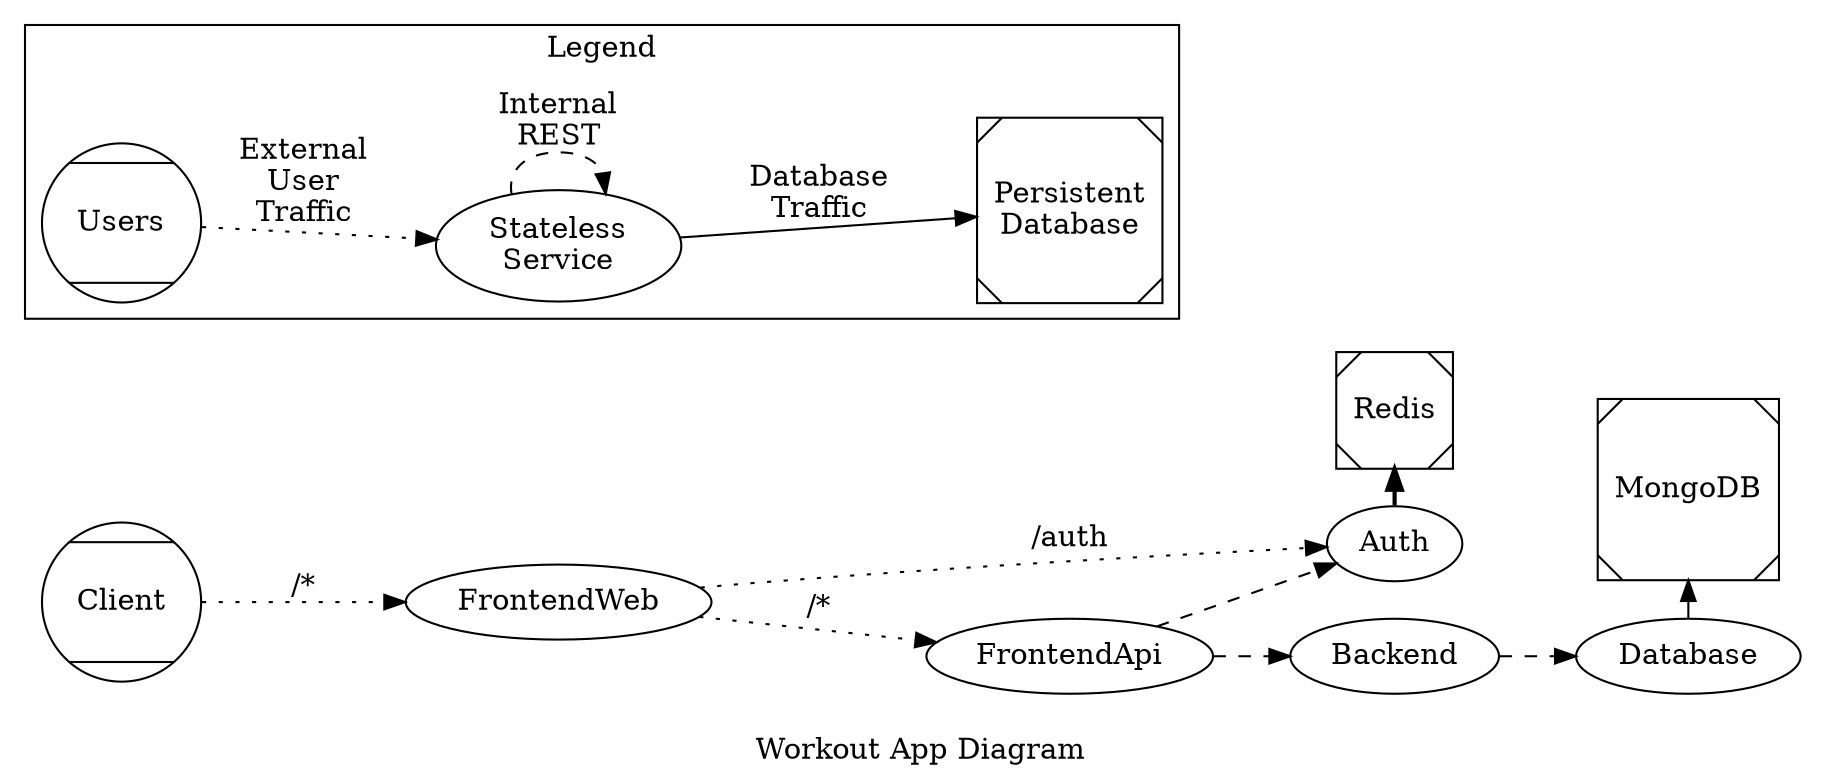 # https://dreampuf.github.io/GraphvizOnline

digraph G {
    rankdir = LR;
    label = "Workout App Diagram";
    Client [shape=Mcircle];
    Redis [shape=Msquare];
    FrontendApi;
    FrontendWeb;
    Backend;
    Database;
    Auth;
    MongoDB [shape=Msquare];

    subgraph cluster_0 {
        color = white;
        label = "";
        Client -> FrontendWeb [label="/*" style=dotted];
        FrontendWeb -> FrontendApi [label="/*" style=dotted];
        FrontendWeb -> Auth [label="/auth" style=dotted];
        FrontendApi -> Backend, Auth [style=dashed];
        Backend -> Database [style=dashed];
        Database -> MongoDB [minlen=0.5];
        Auth -> Redis [minlen=0.5 style=bold];
    }

    subgraph cluster_legend {
        label="Legend";
        internet_users [shape=Mcircle label="Users"];
        stateless_service [label="Stateless\nService"];
        persistent_database [shape=Msquare label="Persistent\nDatabase"];

        internet_users -> stateless_service [label="External\nUser\nTraffic" style=dotted];
        stateless_service -> persistent_database [label="Database\nTraffic"];
        stateless_service -> stateless_service [label="Internal\nREST" style=dashed];
    }
}
